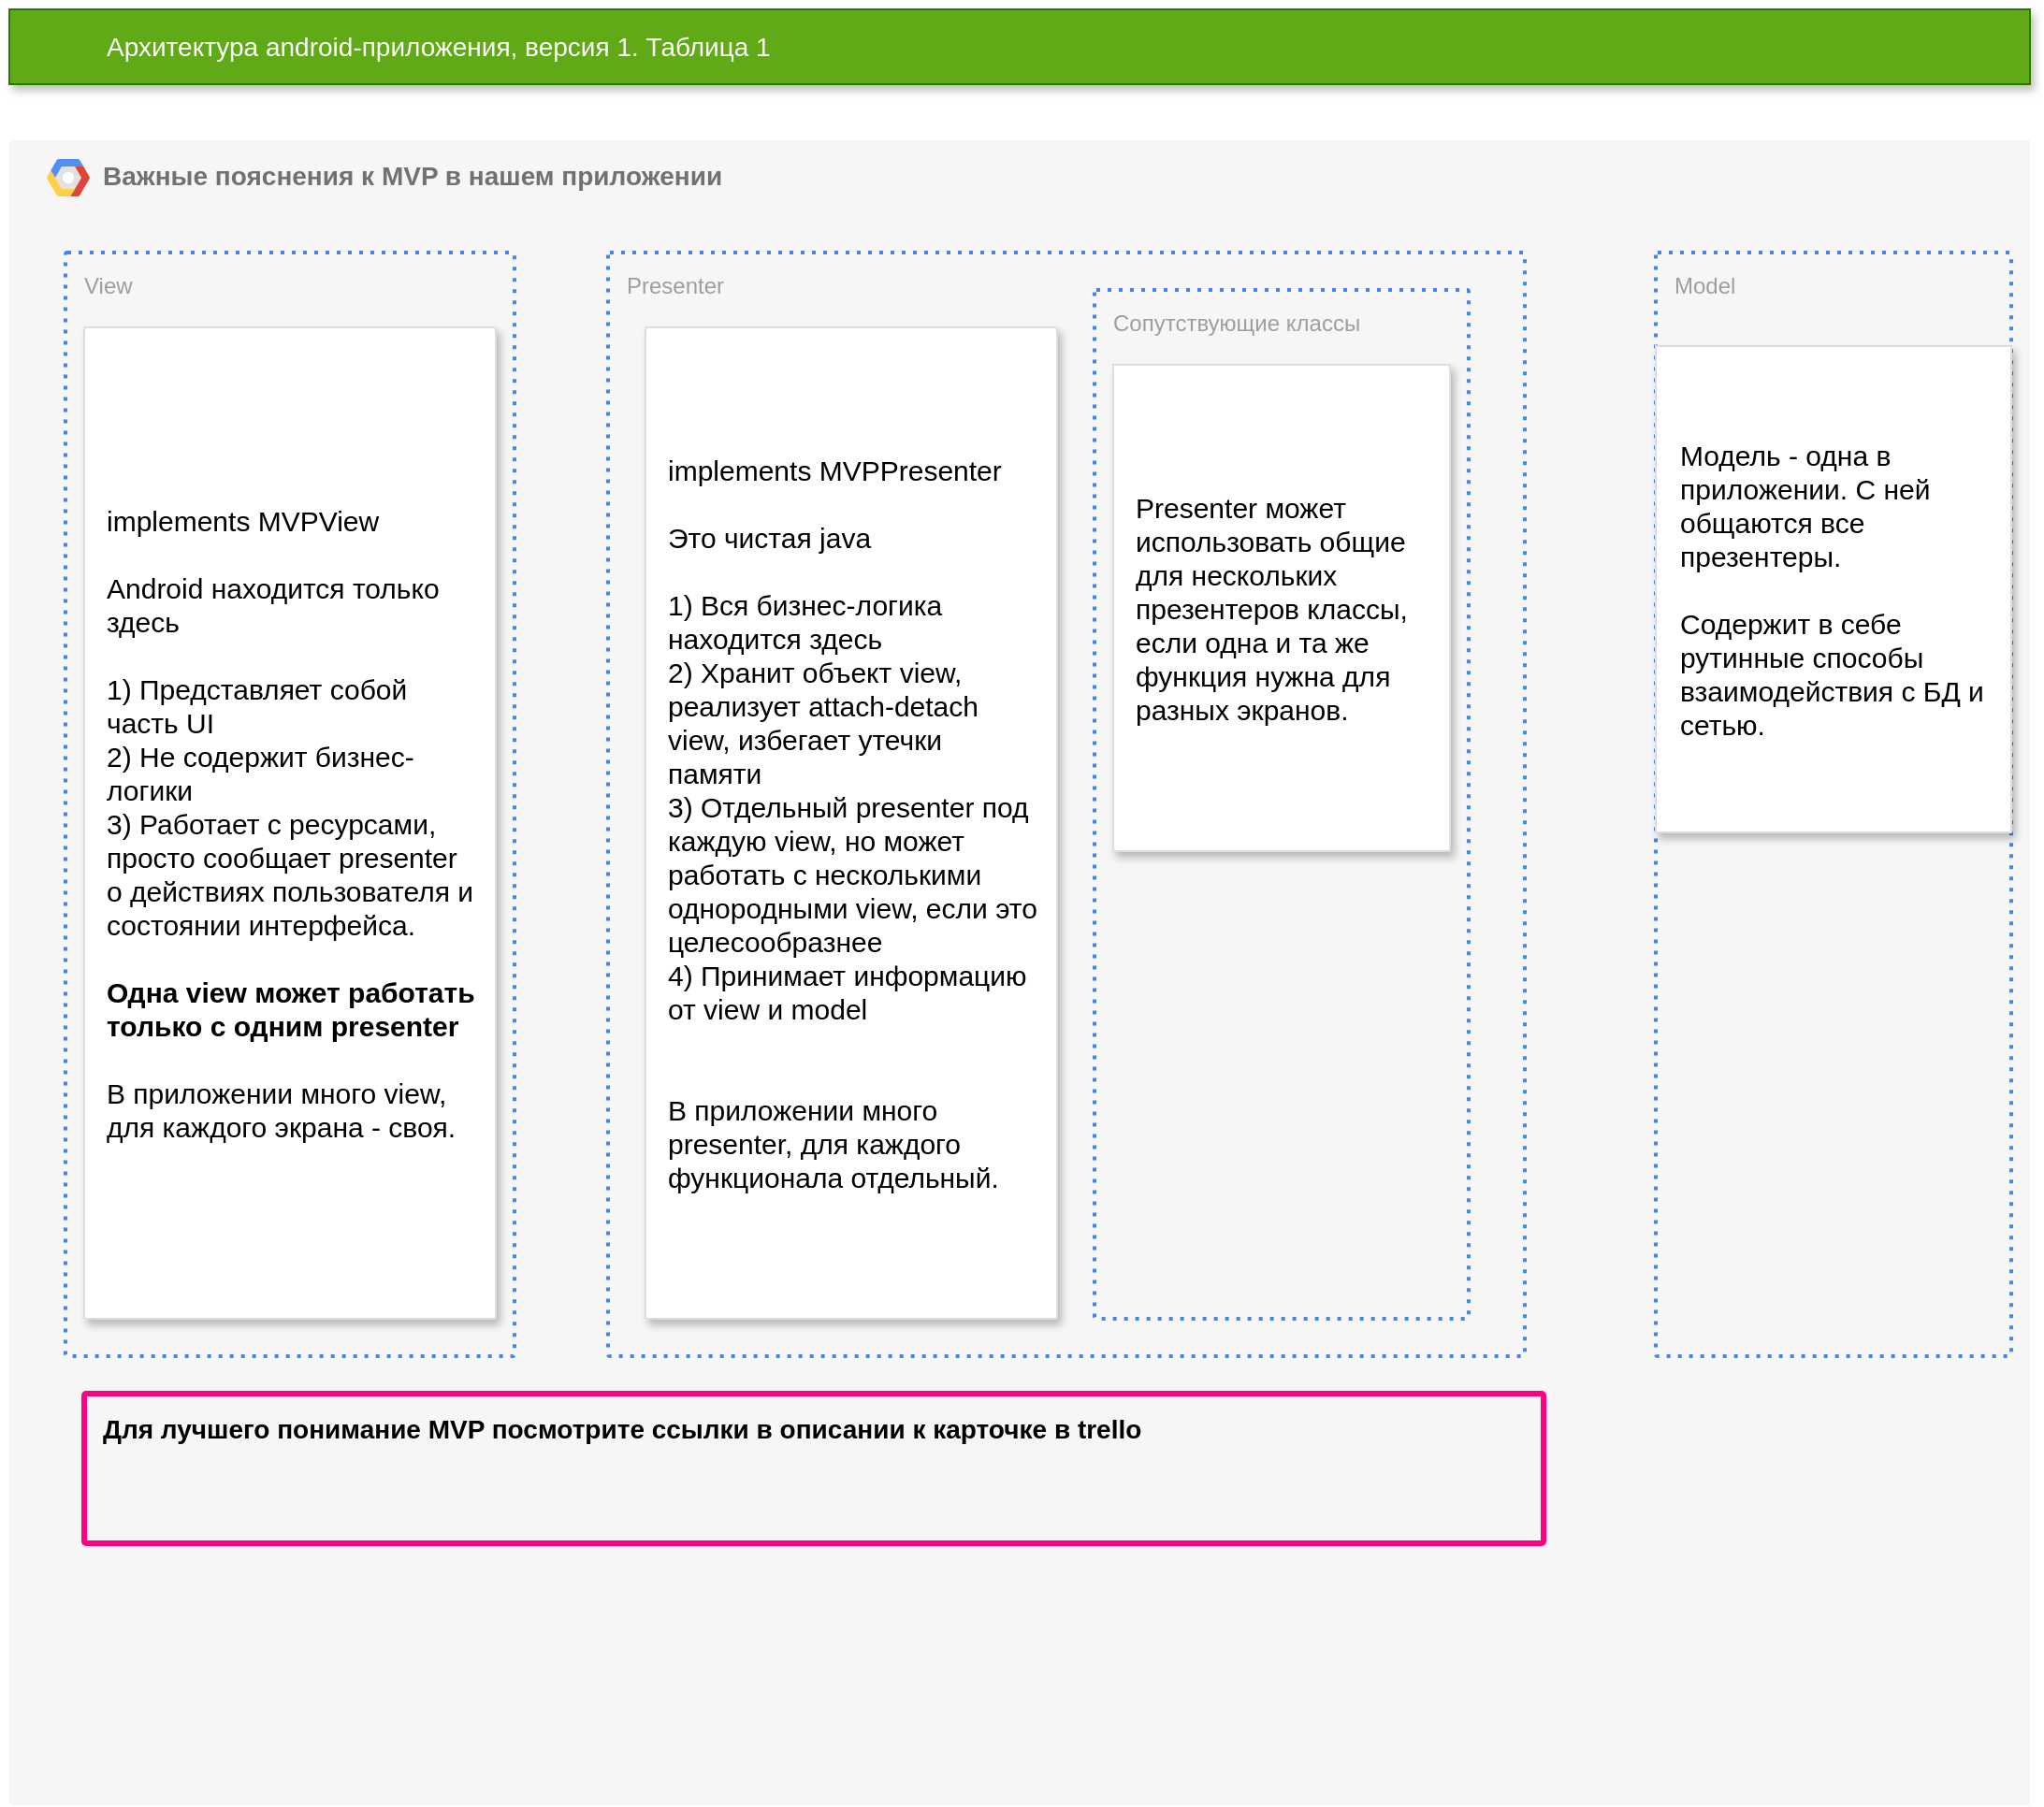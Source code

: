 <mxfile version="12.6.6" type="device"><diagram id="f106602c-feb2-e66a-4537-3a34d633f6aa" name="Page-1"><mxGraphModel dx="1422" dy="794" grid="1" gridSize="10" guides="1" tooltips="1" connect="1" arrows="1" fold="1" page="1" pageScale="1" pageWidth="1169" pageHeight="827" background="#ffffff" math="0" shadow="0"><root><mxCell id="0"/><mxCell id="1" parent="0"/><mxCell id="14" value="&lt;b&gt;Важные пояснения к MVP в нашем приложении&lt;/b&gt;" style="fillColor=#F6F6F6;strokeColor=none;shadow=0;gradientColor=none;fontSize=14;align=left;spacing=10;fontColor=#717171;9E9E9E;verticalAlign=top;spacingTop=-4;fontStyle=0;spacingLeft=40;html=1;" parent="1" vertex="1"><mxGeometry x="40" y="110" width="1080" height="890" as="geometry"/></mxCell><mxCell id="15" value="" style="shape=mxgraph.gcp2.google_cloud_platform;fillColor=#F6F6F6;strokeColor=none;shadow=0;gradientColor=none;" parent="14" vertex="1"><mxGeometry width="23" height="20" relative="1" as="geometry"><mxPoint x="20" y="10" as="offset"/></mxGeometry></mxCell><mxCell id="vELIQdQbqy4ZvfRNXIim-691" value="Model" style="rounded=1;absoluteArcSize=1;arcSize=2;html=1;strokeColor=#4284F3;gradientColor=none;shadow=0;dashed=1;fontSize=12;fontColor=#9E9E9E;align=left;verticalAlign=top;spacing=10;spacingTop=-4;fillColor=none;dashPattern=1 2;strokeWidth=2;" vertex="1" parent="14"><mxGeometry x="880" y="60" width="190" height="590" as="geometry"/></mxCell><mxCell id="653" value="View" style="rounded=1;absoluteArcSize=1;arcSize=2;html=1;strokeColor=#4284F3;gradientColor=none;shadow=0;dashed=1;fontSize=12;fontColor=#9E9E9E;align=left;verticalAlign=top;spacing=10;spacingTop=-4;fillColor=none;dashPattern=1 2;strokeWidth=2;" parent="14" vertex="1"><mxGeometry x="30" y="60" width="240" height="590" as="geometry"/></mxCell><mxCell id="686" value="Presenter" style="rounded=1;absoluteArcSize=1;arcSize=2;html=1;strokeColor=#4284F3;gradientColor=none;shadow=0;dashed=1;fontSize=12;fontColor=#9E9E9E;align=left;verticalAlign=top;spacing=10;spacingTop=-4;fillColor=none;dashPattern=1 2;strokeWidth=2;" parent="14" vertex="1"><mxGeometry x="320" y="60" width="490" height="590" as="geometry"/></mxCell><mxCell id="vELIQdQbqy4ZvfRNXIim-743" value="Сопутствующие классы&amp;nbsp;" style="rounded=1;absoluteArcSize=1;arcSize=2;html=1;strokeColor=#4284F3;gradientColor=none;shadow=0;dashed=1;fontSize=12;fontColor=#9E9E9E;align=left;verticalAlign=top;spacing=10;spacingTop=-4;fillColor=none;dashPattern=1 2;strokeWidth=2;" vertex="1" parent="14"><mxGeometry x="580" y="80" width="200" height="550" as="geometry"/></mxCell><mxCell id="vELIQdQbqy4ZvfRNXIim-829" value="&lt;font color=&quot;#000000&quot; style=&quot;font-size: 14px&quot;&gt;&lt;b&gt;Для лучшего понимание MVP посмотрите ссылки в описании к карточке в trello&lt;/b&gt;&lt;br&gt;&lt;/font&gt;" style="rounded=1;absoluteArcSize=1;arcSize=2;html=1;strokeColor=#FF0080;gradientColor=none;shadow=0;fontSize=12;fontColor=#9E9E9E;align=left;verticalAlign=top;spacing=10;spacingTop=-4;fillColor=none;strokeWidth=3;" vertex="1" parent="14"><mxGeometry x="40" y="670" width="780" height="80" as="geometry"/></mxCell><mxCell id="2" value="Архитектура android-приложения, версия 1. Таблица 1" style="fillColor=#60a917;strokeColor=#2D7600;shadow=1;fontSize=14;align=left;spacingLeft=50;html=1;fontColor=#ffffff;" parent="1" vertex="1"><mxGeometry x="40" y="40" width="1080" height="40" as="geometry"/></mxCell><mxCell id="vELIQdQbqy4ZvfRNXIim-774" value="" style="group" vertex="1" connectable="0" parent="1"><mxGeometry x="630" y="230" width="180" height="260" as="geometry"/></mxCell><mxCell id="vELIQdQbqy4ZvfRNXIim-775" value="" style="strokeColor=#dddddd;fillColor=#ffffff;shadow=1;strokeWidth=1;rounded=1;absoluteArcSize=1;arcSize=0;fontSize=10;fontColor=#9E9E9E;align=center;html=1;direction=west;flipH=1;" vertex="1" parent="vELIQdQbqy4ZvfRNXIim-774"><mxGeometry width="180" height="260" as="geometry"/></mxCell><mxCell id="vELIQdQbqy4ZvfRNXIim-776" value="&lt;font style=&quot;font-size: 15px&quot;&gt;Presenter может использовать общие для нескольких презентеров классы, если одна и та же функция нужна для разных экранов.&lt;br&gt;&lt;/font&gt;" style="text;html=1;strokeColor=none;fillColor=none;align=left;verticalAlign=middle;whiteSpace=wrap;rounded=0;" vertex="1" parent="vELIQdQbqy4ZvfRNXIim-774"><mxGeometry x="10" width="160" height="260" as="geometry"/></mxCell><mxCell id="vELIQdQbqy4ZvfRNXIim-831" value="" style="group" vertex="1" connectable="0" parent="1"><mxGeometry x="80" y="210" width="220" height="530" as="geometry"/></mxCell><mxCell id="684" value="" style="strokeColor=#dddddd;fillColor=#ffffff;shadow=1;strokeWidth=1;rounded=1;absoluteArcSize=1;arcSize=2;fontSize=10;fontColor=#9E9E9E;align=center;html=1;" parent="vELIQdQbqy4ZvfRNXIim-831" vertex="1"><mxGeometry width="220" height="530" as="geometry"/></mxCell><mxCell id="vELIQdQbqy4ZvfRNXIim-830" value="&lt;font style=&quot;font-size: 15px&quot;&gt;implements MVPView&lt;br&gt;&lt;br&gt;Android находится только здесь&lt;br&gt;&lt;br&gt;1) Представляет собой часть UI&lt;br&gt;2) Не содержит бизнес-логики&lt;br&gt;3) Работает с ресурсами, просто&amp;nbsp;сообщает presenter о действиях пользователя и состоянии интерфейса.&lt;br&gt;&lt;br&gt;&lt;b&gt;Одна view может работать только с одним presenter&lt;/b&gt;&lt;br&gt;&lt;br&gt;В приложении много view, для каждого экрана - своя.&lt;/font&gt;" style="text;html=1;strokeColor=none;fillColor=none;align=left;verticalAlign=middle;whiteSpace=wrap;rounded=0;" vertex="1" parent="vELIQdQbqy4ZvfRNXIim-831"><mxGeometry x="10" y="10" width="200" height="510" as="geometry"/></mxCell><mxCell id="vELIQdQbqy4ZvfRNXIim-833" value="" style="group" vertex="1" connectable="0" parent="1"><mxGeometry x="380" y="210" width="220" height="530" as="geometry"/></mxCell><mxCell id="vELIQdQbqy4ZvfRNXIim-834" value="" style="strokeColor=#dddddd;fillColor=#ffffff;shadow=1;strokeWidth=1;rounded=1;absoluteArcSize=1;arcSize=2;fontSize=10;fontColor=#9E9E9E;align=center;html=1;" vertex="1" parent="vELIQdQbqy4ZvfRNXIim-833"><mxGeometry width="220" height="530" as="geometry"/></mxCell><mxCell id="vELIQdQbqy4ZvfRNXIim-835" value="&lt;font style=&quot;font-size: 15px&quot;&gt;implements MVPPresenter&lt;br&gt;&lt;br&gt;Это чистая java&lt;br&gt;&lt;br&gt;1) Вся бизнес-логика находится здесь&lt;br&gt;2) Хранит объект view, реализует attach-detach view, избегает утечки памяти&lt;br&gt;3) Отдельный presenter под каждую view, но может работать с несколькими однородными view, если это целесообразнее&lt;br&gt;4) Принимает информацию от view и model&lt;br&gt;&lt;br&gt;&lt;br&gt;В приложении много presenter, для каждого функционала отдельный.&lt;/font&gt;" style="text;html=1;strokeColor=none;fillColor=none;align=left;verticalAlign=middle;whiteSpace=wrap;rounded=0;" vertex="1" parent="vELIQdQbqy4ZvfRNXIim-833"><mxGeometry x="10" y="10" width="200" height="510" as="geometry"/></mxCell><mxCell id="vELIQdQbqy4ZvfRNXIim-838" value="" style="group" vertex="1" connectable="0" parent="1"><mxGeometry x="920" y="220" width="190" height="260" as="geometry"/></mxCell><mxCell id="vELIQdQbqy4ZvfRNXIim-839" value="" style="strokeColor=#dddddd;fillColor=#ffffff;shadow=1;strokeWidth=1;rounded=1;absoluteArcSize=1;arcSize=0;fontSize=10;fontColor=#9E9E9E;align=center;html=1;direction=west;flipH=1;" vertex="1" parent="vELIQdQbqy4ZvfRNXIim-838"><mxGeometry width="190" height="260" as="geometry"/></mxCell><mxCell id="vELIQdQbqy4ZvfRNXIim-840" value="&lt;font style=&quot;font-size: 15px&quot;&gt;Модель - одна в приложении. С ней общаются все презентеры.&lt;br&gt;&lt;br&gt;Содержит в себе рутинные способы взаимодействия с БД и сетью.&lt;br&gt;&lt;/font&gt;" style="text;html=1;strokeColor=none;fillColor=none;align=left;verticalAlign=middle;whiteSpace=wrap;rounded=0;" vertex="1" parent="vELIQdQbqy4ZvfRNXIim-838"><mxGeometry x="10.556" width="168.889" height="260" as="geometry"/></mxCell></root></mxGraphModel></diagram></mxfile>